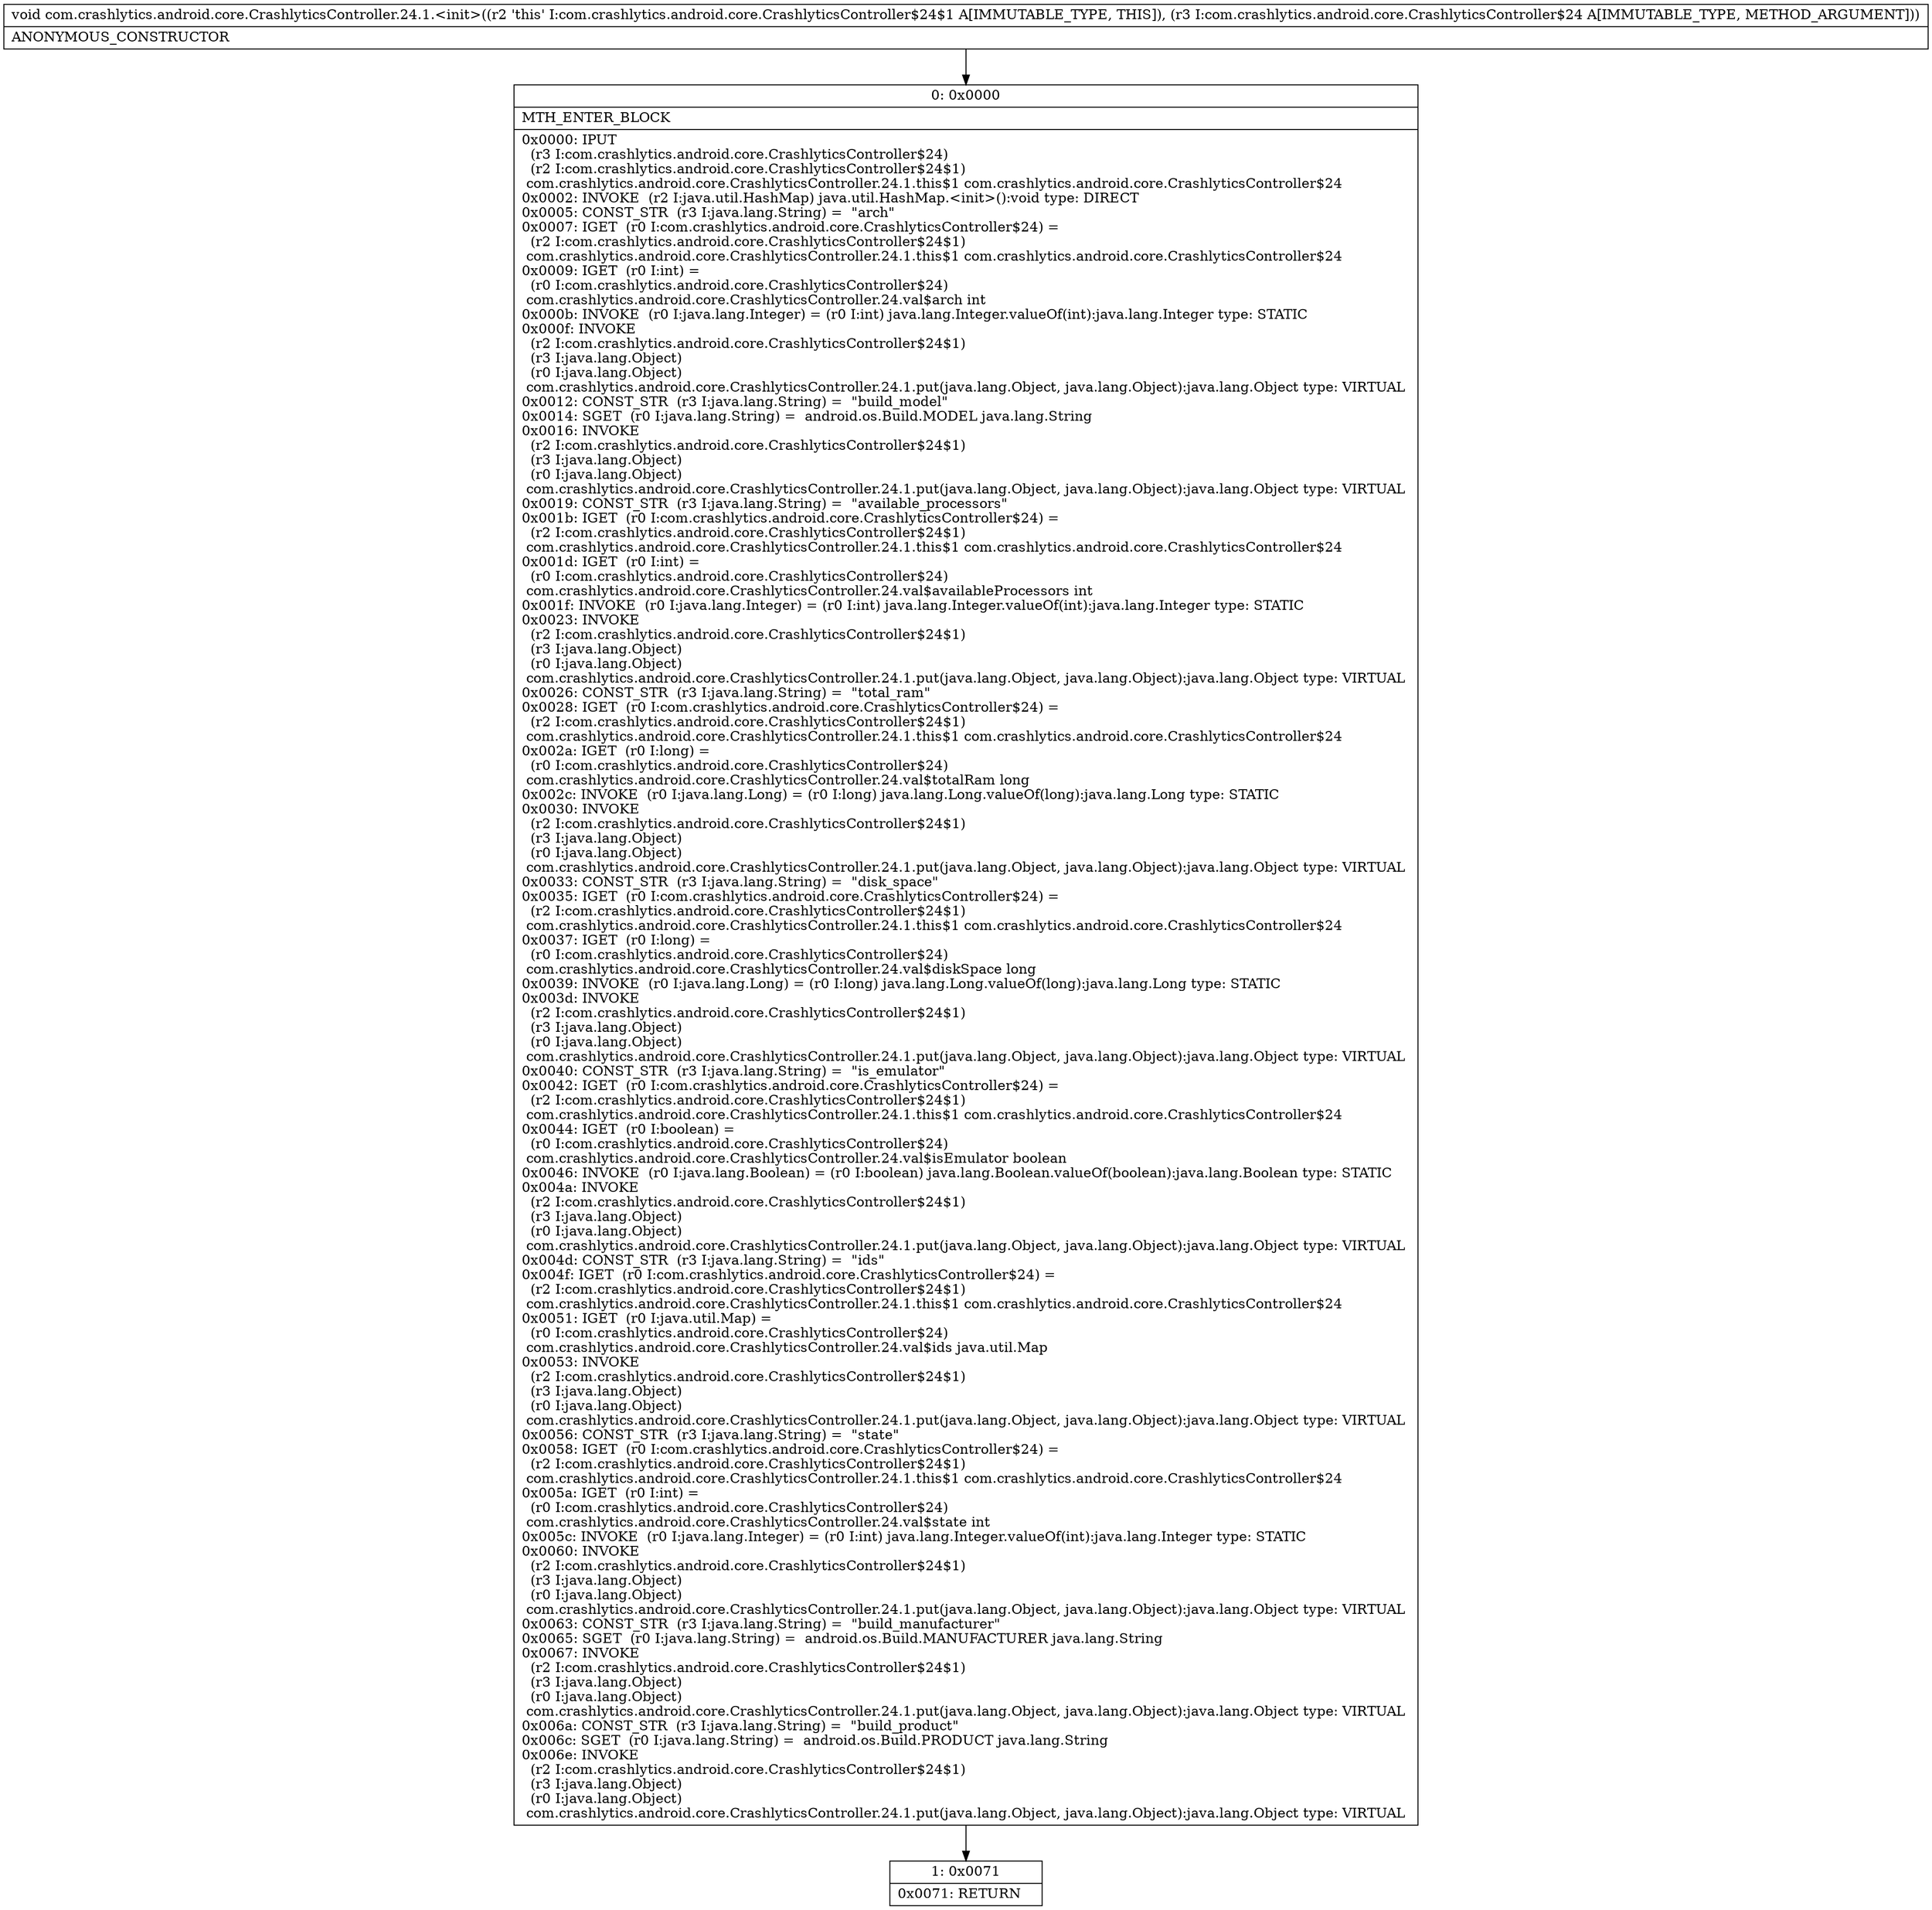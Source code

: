 digraph "CFG forcom.crashlytics.android.core.CrashlyticsController.24.1.\<init\>(Lcom\/crashlytics\/android\/core\/CrashlyticsController$24;)V" {
Node_0 [shape=record,label="{0\:\ 0x0000|MTH_ENTER_BLOCK\l|0x0000: IPUT  \l  (r3 I:com.crashlytics.android.core.CrashlyticsController$24)\l  (r2 I:com.crashlytics.android.core.CrashlyticsController$24$1)\l com.crashlytics.android.core.CrashlyticsController.24.1.this$1 com.crashlytics.android.core.CrashlyticsController$24 \l0x0002: INVOKE  (r2 I:java.util.HashMap) java.util.HashMap.\<init\>():void type: DIRECT \l0x0005: CONST_STR  (r3 I:java.lang.String) =  \"arch\" \l0x0007: IGET  (r0 I:com.crashlytics.android.core.CrashlyticsController$24) = \l  (r2 I:com.crashlytics.android.core.CrashlyticsController$24$1)\l com.crashlytics.android.core.CrashlyticsController.24.1.this$1 com.crashlytics.android.core.CrashlyticsController$24 \l0x0009: IGET  (r0 I:int) = \l  (r0 I:com.crashlytics.android.core.CrashlyticsController$24)\l com.crashlytics.android.core.CrashlyticsController.24.val$arch int \l0x000b: INVOKE  (r0 I:java.lang.Integer) = (r0 I:int) java.lang.Integer.valueOf(int):java.lang.Integer type: STATIC \l0x000f: INVOKE  \l  (r2 I:com.crashlytics.android.core.CrashlyticsController$24$1)\l  (r3 I:java.lang.Object)\l  (r0 I:java.lang.Object)\l com.crashlytics.android.core.CrashlyticsController.24.1.put(java.lang.Object, java.lang.Object):java.lang.Object type: VIRTUAL \l0x0012: CONST_STR  (r3 I:java.lang.String) =  \"build_model\" \l0x0014: SGET  (r0 I:java.lang.String) =  android.os.Build.MODEL java.lang.String \l0x0016: INVOKE  \l  (r2 I:com.crashlytics.android.core.CrashlyticsController$24$1)\l  (r3 I:java.lang.Object)\l  (r0 I:java.lang.Object)\l com.crashlytics.android.core.CrashlyticsController.24.1.put(java.lang.Object, java.lang.Object):java.lang.Object type: VIRTUAL \l0x0019: CONST_STR  (r3 I:java.lang.String) =  \"available_processors\" \l0x001b: IGET  (r0 I:com.crashlytics.android.core.CrashlyticsController$24) = \l  (r2 I:com.crashlytics.android.core.CrashlyticsController$24$1)\l com.crashlytics.android.core.CrashlyticsController.24.1.this$1 com.crashlytics.android.core.CrashlyticsController$24 \l0x001d: IGET  (r0 I:int) = \l  (r0 I:com.crashlytics.android.core.CrashlyticsController$24)\l com.crashlytics.android.core.CrashlyticsController.24.val$availableProcessors int \l0x001f: INVOKE  (r0 I:java.lang.Integer) = (r0 I:int) java.lang.Integer.valueOf(int):java.lang.Integer type: STATIC \l0x0023: INVOKE  \l  (r2 I:com.crashlytics.android.core.CrashlyticsController$24$1)\l  (r3 I:java.lang.Object)\l  (r0 I:java.lang.Object)\l com.crashlytics.android.core.CrashlyticsController.24.1.put(java.lang.Object, java.lang.Object):java.lang.Object type: VIRTUAL \l0x0026: CONST_STR  (r3 I:java.lang.String) =  \"total_ram\" \l0x0028: IGET  (r0 I:com.crashlytics.android.core.CrashlyticsController$24) = \l  (r2 I:com.crashlytics.android.core.CrashlyticsController$24$1)\l com.crashlytics.android.core.CrashlyticsController.24.1.this$1 com.crashlytics.android.core.CrashlyticsController$24 \l0x002a: IGET  (r0 I:long) = \l  (r0 I:com.crashlytics.android.core.CrashlyticsController$24)\l com.crashlytics.android.core.CrashlyticsController.24.val$totalRam long \l0x002c: INVOKE  (r0 I:java.lang.Long) = (r0 I:long) java.lang.Long.valueOf(long):java.lang.Long type: STATIC \l0x0030: INVOKE  \l  (r2 I:com.crashlytics.android.core.CrashlyticsController$24$1)\l  (r3 I:java.lang.Object)\l  (r0 I:java.lang.Object)\l com.crashlytics.android.core.CrashlyticsController.24.1.put(java.lang.Object, java.lang.Object):java.lang.Object type: VIRTUAL \l0x0033: CONST_STR  (r3 I:java.lang.String) =  \"disk_space\" \l0x0035: IGET  (r0 I:com.crashlytics.android.core.CrashlyticsController$24) = \l  (r2 I:com.crashlytics.android.core.CrashlyticsController$24$1)\l com.crashlytics.android.core.CrashlyticsController.24.1.this$1 com.crashlytics.android.core.CrashlyticsController$24 \l0x0037: IGET  (r0 I:long) = \l  (r0 I:com.crashlytics.android.core.CrashlyticsController$24)\l com.crashlytics.android.core.CrashlyticsController.24.val$diskSpace long \l0x0039: INVOKE  (r0 I:java.lang.Long) = (r0 I:long) java.lang.Long.valueOf(long):java.lang.Long type: STATIC \l0x003d: INVOKE  \l  (r2 I:com.crashlytics.android.core.CrashlyticsController$24$1)\l  (r3 I:java.lang.Object)\l  (r0 I:java.lang.Object)\l com.crashlytics.android.core.CrashlyticsController.24.1.put(java.lang.Object, java.lang.Object):java.lang.Object type: VIRTUAL \l0x0040: CONST_STR  (r3 I:java.lang.String) =  \"is_emulator\" \l0x0042: IGET  (r0 I:com.crashlytics.android.core.CrashlyticsController$24) = \l  (r2 I:com.crashlytics.android.core.CrashlyticsController$24$1)\l com.crashlytics.android.core.CrashlyticsController.24.1.this$1 com.crashlytics.android.core.CrashlyticsController$24 \l0x0044: IGET  (r0 I:boolean) = \l  (r0 I:com.crashlytics.android.core.CrashlyticsController$24)\l com.crashlytics.android.core.CrashlyticsController.24.val$isEmulator boolean \l0x0046: INVOKE  (r0 I:java.lang.Boolean) = (r0 I:boolean) java.lang.Boolean.valueOf(boolean):java.lang.Boolean type: STATIC \l0x004a: INVOKE  \l  (r2 I:com.crashlytics.android.core.CrashlyticsController$24$1)\l  (r3 I:java.lang.Object)\l  (r0 I:java.lang.Object)\l com.crashlytics.android.core.CrashlyticsController.24.1.put(java.lang.Object, java.lang.Object):java.lang.Object type: VIRTUAL \l0x004d: CONST_STR  (r3 I:java.lang.String) =  \"ids\" \l0x004f: IGET  (r0 I:com.crashlytics.android.core.CrashlyticsController$24) = \l  (r2 I:com.crashlytics.android.core.CrashlyticsController$24$1)\l com.crashlytics.android.core.CrashlyticsController.24.1.this$1 com.crashlytics.android.core.CrashlyticsController$24 \l0x0051: IGET  (r0 I:java.util.Map) = \l  (r0 I:com.crashlytics.android.core.CrashlyticsController$24)\l com.crashlytics.android.core.CrashlyticsController.24.val$ids java.util.Map \l0x0053: INVOKE  \l  (r2 I:com.crashlytics.android.core.CrashlyticsController$24$1)\l  (r3 I:java.lang.Object)\l  (r0 I:java.lang.Object)\l com.crashlytics.android.core.CrashlyticsController.24.1.put(java.lang.Object, java.lang.Object):java.lang.Object type: VIRTUAL \l0x0056: CONST_STR  (r3 I:java.lang.String) =  \"state\" \l0x0058: IGET  (r0 I:com.crashlytics.android.core.CrashlyticsController$24) = \l  (r2 I:com.crashlytics.android.core.CrashlyticsController$24$1)\l com.crashlytics.android.core.CrashlyticsController.24.1.this$1 com.crashlytics.android.core.CrashlyticsController$24 \l0x005a: IGET  (r0 I:int) = \l  (r0 I:com.crashlytics.android.core.CrashlyticsController$24)\l com.crashlytics.android.core.CrashlyticsController.24.val$state int \l0x005c: INVOKE  (r0 I:java.lang.Integer) = (r0 I:int) java.lang.Integer.valueOf(int):java.lang.Integer type: STATIC \l0x0060: INVOKE  \l  (r2 I:com.crashlytics.android.core.CrashlyticsController$24$1)\l  (r3 I:java.lang.Object)\l  (r0 I:java.lang.Object)\l com.crashlytics.android.core.CrashlyticsController.24.1.put(java.lang.Object, java.lang.Object):java.lang.Object type: VIRTUAL \l0x0063: CONST_STR  (r3 I:java.lang.String) =  \"build_manufacturer\" \l0x0065: SGET  (r0 I:java.lang.String) =  android.os.Build.MANUFACTURER java.lang.String \l0x0067: INVOKE  \l  (r2 I:com.crashlytics.android.core.CrashlyticsController$24$1)\l  (r3 I:java.lang.Object)\l  (r0 I:java.lang.Object)\l com.crashlytics.android.core.CrashlyticsController.24.1.put(java.lang.Object, java.lang.Object):java.lang.Object type: VIRTUAL \l0x006a: CONST_STR  (r3 I:java.lang.String) =  \"build_product\" \l0x006c: SGET  (r0 I:java.lang.String) =  android.os.Build.PRODUCT java.lang.String \l0x006e: INVOKE  \l  (r2 I:com.crashlytics.android.core.CrashlyticsController$24$1)\l  (r3 I:java.lang.Object)\l  (r0 I:java.lang.Object)\l com.crashlytics.android.core.CrashlyticsController.24.1.put(java.lang.Object, java.lang.Object):java.lang.Object type: VIRTUAL \l}"];
Node_1 [shape=record,label="{1\:\ 0x0071|0x0071: RETURN   \l}"];
MethodNode[shape=record,label="{void com.crashlytics.android.core.CrashlyticsController.24.1.\<init\>((r2 'this' I:com.crashlytics.android.core.CrashlyticsController$24$1 A[IMMUTABLE_TYPE, THIS]), (r3 I:com.crashlytics.android.core.CrashlyticsController$24 A[IMMUTABLE_TYPE, METHOD_ARGUMENT]))  | ANONYMOUS_CONSTRUCTOR\l}"];
MethodNode -> Node_0;
Node_0 -> Node_1;
}

